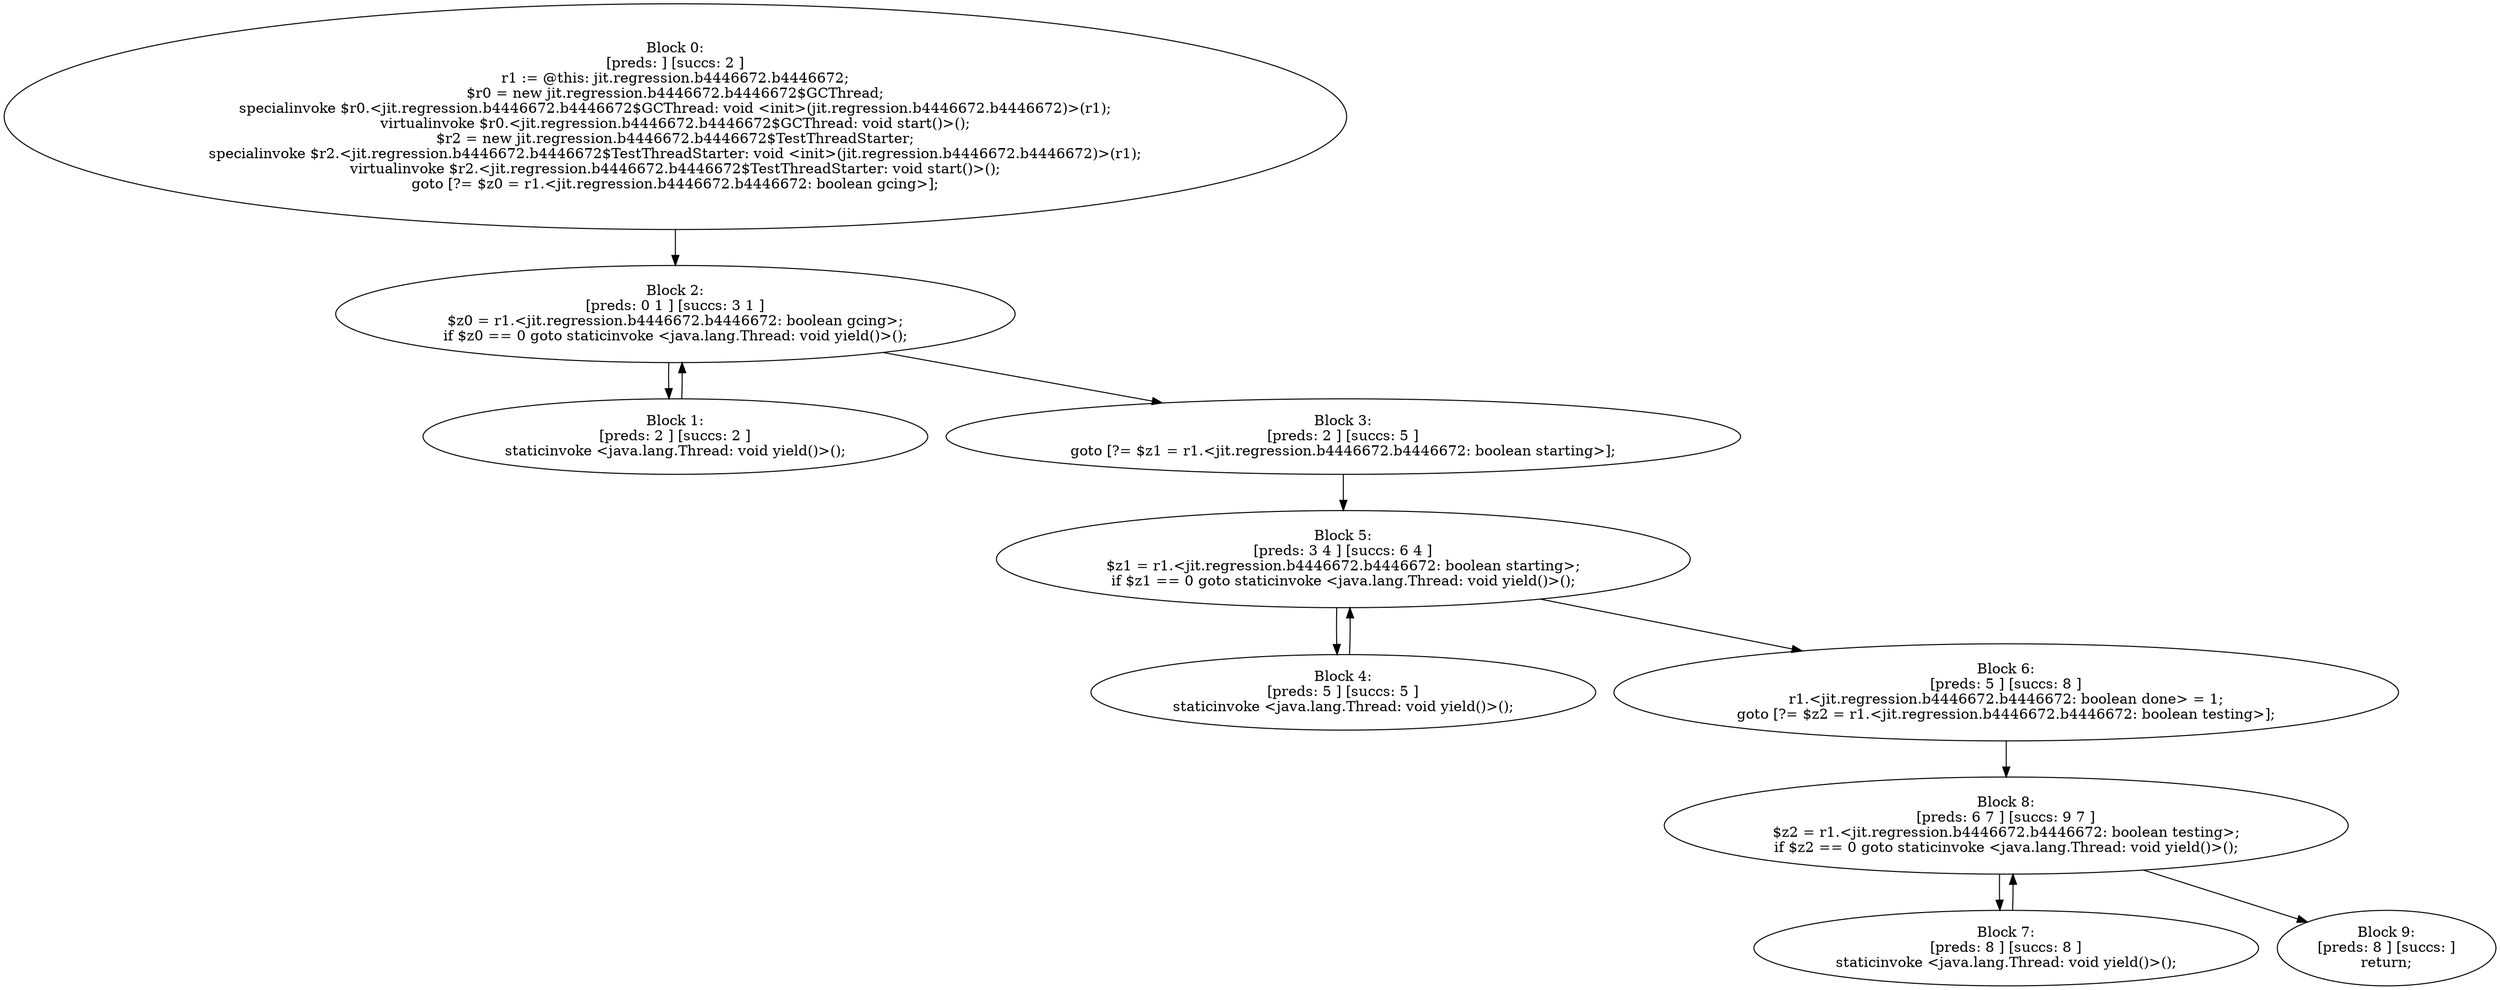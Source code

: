 digraph "unitGraph" {
    "Block 0:
[preds: ] [succs: 2 ]
r1 := @this: jit.regression.b4446672.b4446672;
$r0 = new jit.regression.b4446672.b4446672$GCThread;
specialinvoke $r0.<jit.regression.b4446672.b4446672$GCThread: void <init>(jit.regression.b4446672.b4446672)>(r1);
virtualinvoke $r0.<jit.regression.b4446672.b4446672$GCThread: void start()>();
$r2 = new jit.regression.b4446672.b4446672$TestThreadStarter;
specialinvoke $r2.<jit.regression.b4446672.b4446672$TestThreadStarter: void <init>(jit.regression.b4446672.b4446672)>(r1);
virtualinvoke $r2.<jit.regression.b4446672.b4446672$TestThreadStarter: void start()>();
goto [?= $z0 = r1.<jit.regression.b4446672.b4446672: boolean gcing>];
"
    "Block 1:
[preds: 2 ] [succs: 2 ]
staticinvoke <java.lang.Thread: void yield()>();
"
    "Block 2:
[preds: 0 1 ] [succs: 3 1 ]
$z0 = r1.<jit.regression.b4446672.b4446672: boolean gcing>;
if $z0 == 0 goto staticinvoke <java.lang.Thread: void yield()>();
"
    "Block 3:
[preds: 2 ] [succs: 5 ]
goto [?= $z1 = r1.<jit.regression.b4446672.b4446672: boolean starting>];
"
    "Block 4:
[preds: 5 ] [succs: 5 ]
staticinvoke <java.lang.Thread: void yield()>();
"
    "Block 5:
[preds: 3 4 ] [succs: 6 4 ]
$z1 = r1.<jit.regression.b4446672.b4446672: boolean starting>;
if $z1 == 0 goto staticinvoke <java.lang.Thread: void yield()>();
"
    "Block 6:
[preds: 5 ] [succs: 8 ]
r1.<jit.regression.b4446672.b4446672: boolean done> = 1;
goto [?= $z2 = r1.<jit.regression.b4446672.b4446672: boolean testing>];
"
    "Block 7:
[preds: 8 ] [succs: 8 ]
staticinvoke <java.lang.Thread: void yield()>();
"
    "Block 8:
[preds: 6 7 ] [succs: 9 7 ]
$z2 = r1.<jit.regression.b4446672.b4446672: boolean testing>;
if $z2 == 0 goto staticinvoke <java.lang.Thread: void yield()>();
"
    "Block 9:
[preds: 8 ] [succs: ]
return;
"
    "Block 0:
[preds: ] [succs: 2 ]
r1 := @this: jit.regression.b4446672.b4446672;
$r0 = new jit.regression.b4446672.b4446672$GCThread;
specialinvoke $r0.<jit.regression.b4446672.b4446672$GCThread: void <init>(jit.regression.b4446672.b4446672)>(r1);
virtualinvoke $r0.<jit.regression.b4446672.b4446672$GCThread: void start()>();
$r2 = new jit.regression.b4446672.b4446672$TestThreadStarter;
specialinvoke $r2.<jit.regression.b4446672.b4446672$TestThreadStarter: void <init>(jit.regression.b4446672.b4446672)>(r1);
virtualinvoke $r2.<jit.regression.b4446672.b4446672$TestThreadStarter: void start()>();
goto [?= $z0 = r1.<jit.regression.b4446672.b4446672: boolean gcing>];
"->"Block 2:
[preds: 0 1 ] [succs: 3 1 ]
$z0 = r1.<jit.regression.b4446672.b4446672: boolean gcing>;
if $z0 == 0 goto staticinvoke <java.lang.Thread: void yield()>();
";
    "Block 1:
[preds: 2 ] [succs: 2 ]
staticinvoke <java.lang.Thread: void yield()>();
"->"Block 2:
[preds: 0 1 ] [succs: 3 1 ]
$z0 = r1.<jit.regression.b4446672.b4446672: boolean gcing>;
if $z0 == 0 goto staticinvoke <java.lang.Thread: void yield()>();
";
    "Block 2:
[preds: 0 1 ] [succs: 3 1 ]
$z0 = r1.<jit.regression.b4446672.b4446672: boolean gcing>;
if $z0 == 0 goto staticinvoke <java.lang.Thread: void yield()>();
"->"Block 3:
[preds: 2 ] [succs: 5 ]
goto [?= $z1 = r1.<jit.regression.b4446672.b4446672: boolean starting>];
";
    "Block 2:
[preds: 0 1 ] [succs: 3 1 ]
$z0 = r1.<jit.regression.b4446672.b4446672: boolean gcing>;
if $z0 == 0 goto staticinvoke <java.lang.Thread: void yield()>();
"->"Block 1:
[preds: 2 ] [succs: 2 ]
staticinvoke <java.lang.Thread: void yield()>();
";
    "Block 3:
[preds: 2 ] [succs: 5 ]
goto [?= $z1 = r1.<jit.regression.b4446672.b4446672: boolean starting>];
"->"Block 5:
[preds: 3 4 ] [succs: 6 4 ]
$z1 = r1.<jit.regression.b4446672.b4446672: boolean starting>;
if $z1 == 0 goto staticinvoke <java.lang.Thread: void yield()>();
";
    "Block 4:
[preds: 5 ] [succs: 5 ]
staticinvoke <java.lang.Thread: void yield()>();
"->"Block 5:
[preds: 3 4 ] [succs: 6 4 ]
$z1 = r1.<jit.regression.b4446672.b4446672: boolean starting>;
if $z1 == 0 goto staticinvoke <java.lang.Thread: void yield()>();
";
    "Block 5:
[preds: 3 4 ] [succs: 6 4 ]
$z1 = r1.<jit.regression.b4446672.b4446672: boolean starting>;
if $z1 == 0 goto staticinvoke <java.lang.Thread: void yield()>();
"->"Block 6:
[preds: 5 ] [succs: 8 ]
r1.<jit.regression.b4446672.b4446672: boolean done> = 1;
goto [?= $z2 = r1.<jit.regression.b4446672.b4446672: boolean testing>];
";
    "Block 5:
[preds: 3 4 ] [succs: 6 4 ]
$z1 = r1.<jit.regression.b4446672.b4446672: boolean starting>;
if $z1 == 0 goto staticinvoke <java.lang.Thread: void yield()>();
"->"Block 4:
[preds: 5 ] [succs: 5 ]
staticinvoke <java.lang.Thread: void yield()>();
";
    "Block 6:
[preds: 5 ] [succs: 8 ]
r1.<jit.regression.b4446672.b4446672: boolean done> = 1;
goto [?= $z2 = r1.<jit.regression.b4446672.b4446672: boolean testing>];
"->"Block 8:
[preds: 6 7 ] [succs: 9 7 ]
$z2 = r1.<jit.regression.b4446672.b4446672: boolean testing>;
if $z2 == 0 goto staticinvoke <java.lang.Thread: void yield()>();
";
    "Block 7:
[preds: 8 ] [succs: 8 ]
staticinvoke <java.lang.Thread: void yield()>();
"->"Block 8:
[preds: 6 7 ] [succs: 9 7 ]
$z2 = r1.<jit.regression.b4446672.b4446672: boolean testing>;
if $z2 == 0 goto staticinvoke <java.lang.Thread: void yield()>();
";
    "Block 8:
[preds: 6 7 ] [succs: 9 7 ]
$z2 = r1.<jit.regression.b4446672.b4446672: boolean testing>;
if $z2 == 0 goto staticinvoke <java.lang.Thread: void yield()>();
"->"Block 9:
[preds: 8 ] [succs: ]
return;
";
    "Block 8:
[preds: 6 7 ] [succs: 9 7 ]
$z2 = r1.<jit.regression.b4446672.b4446672: boolean testing>;
if $z2 == 0 goto staticinvoke <java.lang.Thread: void yield()>();
"->"Block 7:
[preds: 8 ] [succs: 8 ]
staticinvoke <java.lang.Thread: void yield()>();
";
}
